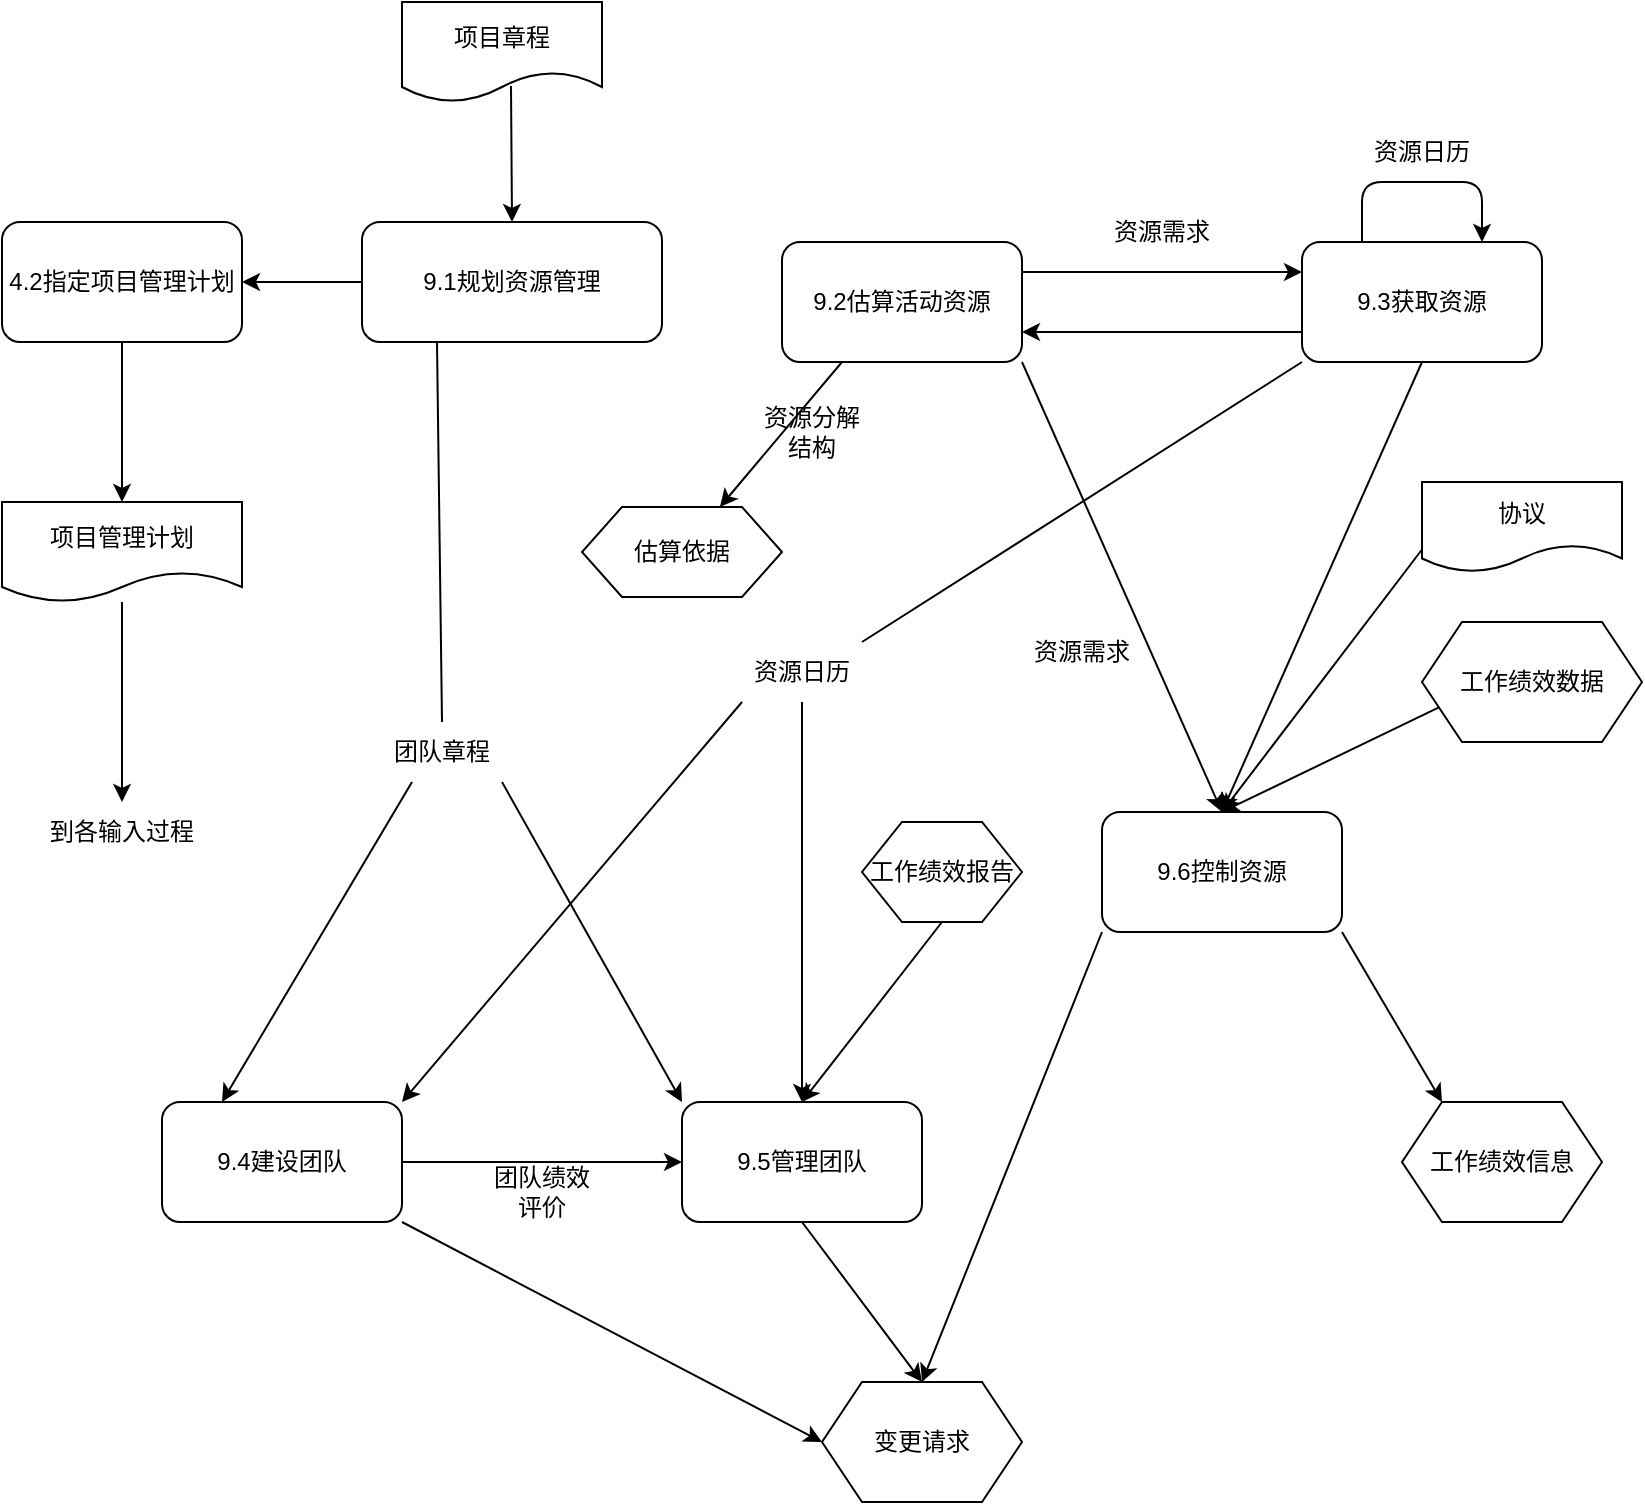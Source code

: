 <mxfile>
    <diagram id="nucvI0j-Yj6vYzLbcUOt" name="Page-1">
        <mxGraphModel dx="918" dy="1428" grid="1" gridSize="10" guides="1" tooltips="1" connect="1" arrows="1" fold="1" page="1" pageScale="1" pageWidth="850" pageHeight="1100" math="0" shadow="0">
            <root>
                <mxCell id="0"/>
                <mxCell id="1" parent="0"/>
                <mxCell id="7" style="edgeStyle=none;html=1;exitX=0.545;exitY=0.84;exitDx=0;exitDy=0;entryX=0.5;entryY=0;entryDx=0;entryDy=0;exitPerimeter=0;" edge="1" parent="1" source="2" target="3">
                    <mxGeometry relative="1" as="geometry"/>
                </mxCell>
                <mxCell id="2" value="项目章程" style="shape=document;whiteSpace=wrap;html=1;boundedLbl=1;" vertex="1" parent="1">
                    <mxGeometry x="220" y="40" width="100" height="50" as="geometry"/>
                </mxCell>
                <mxCell id="8" style="edgeStyle=none;html=1;exitX=0;exitY=0.5;exitDx=0;exitDy=0;entryX=1;entryY=0.5;entryDx=0;entryDy=0;" edge="1" parent="1" source="3" target="4">
                    <mxGeometry relative="1" as="geometry"/>
                </mxCell>
                <mxCell id="23" style="edgeStyle=none;html=1;exitX=0.25;exitY=1;exitDx=0;exitDy=0;entryX=0.25;entryY=0;entryDx=0;entryDy=0;startArrow=none;" edge="1" parent="1" source="32" target="22">
                    <mxGeometry relative="1" as="geometry"/>
                </mxCell>
                <mxCell id="3" value="9.1规划资源管理" style="rounded=1;whiteSpace=wrap;html=1;" vertex="1" parent="1">
                    <mxGeometry x="200" y="150" width="150" height="60" as="geometry"/>
                </mxCell>
                <mxCell id="9" style="edgeStyle=none;html=1;exitX=0.5;exitY=1;exitDx=0;exitDy=0;entryX=0.5;entryY=0;entryDx=0;entryDy=0;" edge="1" parent="1" source="4" target="5">
                    <mxGeometry relative="1" as="geometry"/>
                </mxCell>
                <mxCell id="4" value="4.2指定项目管理计划" style="rounded=1;whiteSpace=wrap;html=1;" vertex="1" parent="1">
                    <mxGeometry x="20" y="150" width="120" height="60" as="geometry"/>
                </mxCell>
                <mxCell id="10" style="edgeStyle=none;html=1;entryX=0.5;entryY=0;entryDx=0;entryDy=0;" edge="1" parent="1" source="5" target="6">
                    <mxGeometry relative="1" as="geometry"/>
                </mxCell>
                <mxCell id="5" value="项目管理计划" style="shape=document;whiteSpace=wrap;html=1;boundedLbl=1;" vertex="1" parent="1">
                    <mxGeometry x="20" y="290" width="120" height="50" as="geometry"/>
                </mxCell>
                <mxCell id="6" value="到各输入过程" style="text;html=1;strokeColor=none;fillColor=none;align=center;verticalAlign=middle;whiteSpace=wrap;rounded=0;" vertex="1" parent="1">
                    <mxGeometry x="30" y="440" width="100" height="30" as="geometry"/>
                </mxCell>
                <mxCell id="13" style="edgeStyle=none;html=1;exitX=1;exitY=0.25;exitDx=0;exitDy=0;entryX=0;entryY=0.25;entryDx=0;entryDy=0;" edge="1" parent="1" source="11" target="12">
                    <mxGeometry relative="1" as="geometry">
                        <mxPoint x="430" y="186" as="sourcePoint"/>
                    </mxGeometry>
                </mxCell>
                <mxCell id="17" style="edgeStyle=none;html=1;exitX=0.25;exitY=0;exitDx=0;exitDy=0;entryX=0.75;entryY=0;entryDx=0;entryDy=0;" edge="1" parent="1" source="12" target="12">
                    <mxGeometry relative="1" as="geometry">
                        <mxPoint x="390" y="146" as="targetPoint"/>
                        <Array as="points">
                            <mxPoint x="700" y="130"/>
                            <mxPoint x="760" y="130"/>
                        </Array>
                    </mxGeometry>
                </mxCell>
                <mxCell id="20" style="edgeStyle=none;html=1;exitX=0.25;exitY=1;exitDx=0;exitDy=0;" edge="1" parent="1" source="11" target="19">
                    <mxGeometry relative="1" as="geometry"/>
                </mxCell>
                <mxCell id="41" style="edgeStyle=none;html=1;exitX=1;exitY=1;exitDx=0;exitDy=0;entryX=0.5;entryY=0;entryDx=0;entryDy=0;" edge="1" parent="1" source="11" target="40">
                    <mxGeometry relative="1" as="geometry"/>
                </mxCell>
                <mxCell id="11" value="9.2估算活动资源" style="rounded=1;whiteSpace=wrap;html=1;" vertex="1" parent="1">
                    <mxGeometry x="410" y="160" width="120" height="60" as="geometry"/>
                </mxCell>
                <mxCell id="14" style="edgeStyle=none;html=1;exitX=0;exitY=0.75;exitDx=0;exitDy=0;entryX=1;entryY=0.75;entryDx=0;entryDy=0;" edge="1" parent="1" source="12" target="11">
                    <mxGeometry relative="1" as="geometry">
                        <mxPoint x="430" y="216" as="targetPoint"/>
                    </mxGeometry>
                </mxCell>
                <mxCell id="25" style="edgeStyle=none;html=1;exitX=0;exitY=1;exitDx=0;exitDy=0;entryX=1;entryY=0;entryDx=0;entryDy=0;startArrow=none;" edge="1" parent="1" source="26" target="22">
                    <mxGeometry relative="1" as="geometry"/>
                </mxCell>
                <mxCell id="42" style="edgeStyle=none;html=1;exitX=0.5;exitY=1;exitDx=0;exitDy=0;entryX=0.5;entryY=0;entryDx=0;entryDy=0;" edge="1" parent="1" source="12" target="40">
                    <mxGeometry relative="1" as="geometry">
                        <mxPoint x="670" y="450" as="targetPoint"/>
                    </mxGeometry>
                </mxCell>
                <mxCell id="12" value="9.3获取资源" style="rounded=1;whiteSpace=wrap;html=1;" vertex="1" parent="1">
                    <mxGeometry x="670" y="160" width="120" height="60" as="geometry"/>
                </mxCell>
                <mxCell id="15" value="资源需求" style="text;html=1;strokeColor=none;fillColor=none;align=center;verticalAlign=middle;whiteSpace=wrap;rounded=0;" vertex="1" parent="1">
                    <mxGeometry x="570" y="140" width="60" height="30" as="geometry"/>
                </mxCell>
                <mxCell id="19" value="估算依据" style="shape=hexagon;perimeter=hexagonPerimeter2;whiteSpace=wrap;html=1;fixedSize=1;" vertex="1" parent="1">
                    <mxGeometry x="310" y="292.5" width="100" height="45" as="geometry"/>
                </mxCell>
                <mxCell id="21" value="资源分解结构" style="text;html=1;strokeColor=none;fillColor=none;align=center;verticalAlign=middle;whiteSpace=wrap;rounded=0;" vertex="1" parent="1">
                    <mxGeometry x="395" y="240" width="60" height="30" as="geometry"/>
                </mxCell>
                <mxCell id="36" style="edgeStyle=none;html=1;exitX=1;exitY=0.5;exitDx=0;exitDy=0;entryX=0;entryY=0.5;entryDx=0;entryDy=0;" edge="1" parent="1" source="22" target="28">
                    <mxGeometry relative="1" as="geometry"/>
                </mxCell>
                <mxCell id="49" style="edgeStyle=none;html=1;exitX=1;exitY=1;exitDx=0;exitDy=0;entryX=0;entryY=0.5;entryDx=0;entryDy=0;" edge="1" parent="1" source="22" target="48">
                    <mxGeometry relative="1" as="geometry"/>
                </mxCell>
                <mxCell id="22" value="9.4建设团队" style="rounded=1;whiteSpace=wrap;html=1;" vertex="1" parent="1">
                    <mxGeometry x="100" y="590" width="120" height="60" as="geometry"/>
                </mxCell>
                <mxCell id="24" value="资源日历" style="text;html=1;strokeColor=none;fillColor=none;align=center;verticalAlign=middle;whiteSpace=wrap;rounded=0;" vertex="1" parent="1">
                    <mxGeometry x="700" y="100" width="60" height="30" as="geometry"/>
                </mxCell>
                <mxCell id="50" style="edgeStyle=none;html=1;exitX=0.5;exitY=1;exitDx=0;exitDy=0;entryX=0.5;entryY=0;entryDx=0;entryDy=0;" edge="1" parent="1" source="28" target="48">
                    <mxGeometry relative="1" as="geometry"/>
                </mxCell>
                <mxCell id="28" value="9.5管理团队" style="rounded=1;whiteSpace=wrap;html=1;" vertex="1" parent="1">
                    <mxGeometry x="360" y="590" width="120" height="60" as="geometry"/>
                </mxCell>
                <mxCell id="31" value="" style="edgeStyle=none;html=1;entryX=0.5;entryY=0;entryDx=0;entryDy=0;" edge="1" parent="1" source="26" target="28">
                    <mxGeometry relative="1" as="geometry">
                        <mxPoint x="480" y="335" as="targetPoint"/>
                    </mxGeometry>
                </mxCell>
                <mxCell id="26" value="资源日历" style="text;html=1;strokeColor=none;fillColor=none;align=center;verticalAlign=middle;whiteSpace=wrap;rounded=0;" vertex="1" parent="1">
                    <mxGeometry x="390" y="360" width="60" height="30" as="geometry"/>
                </mxCell>
                <mxCell id="29" value="" style="edgeStyle=none;html=1;exitX=0;exitY=1;exitDx=0;exitDy=0;entryX=1;entryY=0;entryDx=0;entryDy=0;endArrow=none;" edge="1" parent="1" source="12" target="26">
                    <mxGeometry relative="1" as="geometry">
                        <mxPoint x="580" y="180" as="sourcePoint"/>
                        <mxPoint x="280" y="410" as="targetPoint"/>
                    </mxGeometry>
                </mxCell>
                <mxCell id="34" style="edgeStyle=none;html=1;exitX=1;exitY=1;exitDx=0;exitDy=0;entryX=0;entryY=0;entryDx=0;entryDy=0;" edge="1" parent="1" source="32" target="28">
                    <mxGeometry relative="1" as="geometry"/>
                </mxCell>
                <mxCell id="32" value="团队章程" style="text;html=1;strokeColor=none;fillColor=none;align=center;verticalAlign=middle;whiteSpace=wrap;rounded=0;" vertex="1" parent="1">
                    <mxGeometry x="210" y="400" width="60" height="30" as="geometry"/>
                </mxCell>
                <mxCell id="33" value="" style="edgeStyle=none;html=1;exitX=0.25;exitY=1;exitDx=0;exitDy=0;entryX=0.5;entryY=0;entryDx=0;entryDy=0;endArrow=none;" edge="1" parent="1" source="3" target="32">
                    <mxGeometry relative="1" as="geometry">
                        <mxPoint x="247.5" y="90" as="sourcePoint"/>
                        <mxPoint x="190" y="410" as="targetPoint"/>
                    </mxGeometry>
                </mxCell>
                <mxCell id="37" value="团队绩效评价" style="text;html=1;strokeColor=none;fillColor=none;align=center;verticalAlign=middle;whiteSpace=wrap;rounded=0;" vertex="1" parent="1">
                    <mxGeometry x="260" y="620" width="60" height="30" as="geometry"/>
                </mxCell>
                <mxCell id="39" style="edgeStyle=none;html=1;exitX=0.5;exitY=1;exitDx=0;exitDy=0;entryX=0.5;entryY=0;entryDx=0;entryDy=0;" edge="1" parent="1" source="38" target="28">
                    <mxGeometry relative="1" as="geometry"/>
                </mxCell>
                <mxCell id="38" value="工作绩效报告" style="shape=hexagon;perimeter=hexagonPerimeter2;whiteSpace=wrap;html=1;fixedSize=1;" vertex="1" parent="1">
                    <mxGeometry x="450" y="450" width="80" height="50" as="geometry"/>
                </mxCell>
                <mxCell id="51" style="edgeStyle=none;html=1;exitX=0;exitY=1;exitDx=0;exitDy=0;entryX=0.5;entryY=0;entryDx=0;entryDy=0;" edge="1" parent="1" source="40" target="48">
                    <mxGeometry relative="1" as="geometry"/>
                </mxCell>
                <mxCell id="53" style="edgeStyle=none;html=1;exitX=1;exitY=1;exitDx=0;exitDy=0;entryX=0.2;entryY=0;entryDx=0;entryDy=0;entryPerimeter=0;" edge="1" parent="1" source="40" target="52">
                    <mxGeometry relative="1" as="geometry"/>
                </mxCell>
                <mxCell id="40" value="9.6控制资源" style="rounded=1;whiteSpace=wrap;html=1;" vertex="1" parent="1">
                    <mxGeometry x="570" y="445" width="120" height="60" as="geometry"/>
                </mxCell>
                <mxCell id="44" style="edgeStyle=none;html=1;exitX=0;exitY=0.75;exitDx=0;exitDy=0;entryX=0.5;entryY=0;entryDx=0;entryDy=0;" edge="1" parent="1" source="43" target="40">
                    <mxGeometry relative="1" as="geometry"/>
                </mxCell>
                <mxCell id="43" value="协议" style="shape=document;whiteSpace=wrap;html=1;boundedLbl=1;" vertex="1" parent="1">
                    <mxGeometry x="730" y="280" width="100" height="45" as="geometry"/>
                </mxCell>
                <mxCell id="46" style="edgeStyle=none;html=1;exitX=0;exitY=0.75;exitDx=0;exitDy=0;entryX=0.5;entryY=0;entryDx=0;entryDy=0;" edge="1" parent="1" source="45" target="40">
                    <mxGeometry relative="1" as="geometry"/>
                </mxCell>
                <mxCell id="45" value="工作绩效数据" style="shape=hexagon;perimeter=hexagonPerimeter2;whiteSpace=wrap;html=1;fixedSize=1;" vertex="1" parent="1">
                    <mxGeometry x="730" y="350" width="110" height="60" as="geometry"/>
                </mxCell>
                <mxCell id="47" value="资源需求" style="text;html=1;strokeColor=none;fillColor=none;align=center;verticalAlign=middle;whiteSpace=wrap;rounded=0;" vertex="1" parent="1">
                    <mxGeometry x="530" y="350" width="60" height="30" as="geometry"/>
                </mxCell>
                <mxCell id="48" value="变更请求" style="shape=hexagon;perimeter=hexagonPerimeter2;whiteSpace=wrap;html=1;fixedSize=1;" vertex="1" parent="1">
                    <mxGeometry x="430" y="730" width="100" height="60" as="geometry"/>
                </mxCell>
                <mxCell id="52" value="工作绩效信息" style="shape=hexagon;perimeter=hexagonPerimeter2;whiteSpace=wrap;html=1;fixedSize=1;" vertex="1" parent="1">
                    <mxGeometry x="720" y="590" width="100" height="60" as="geometry"/>
                </mxCell>
            </root>
        </mxGraphModel>
    </diagram>
</mxfile>